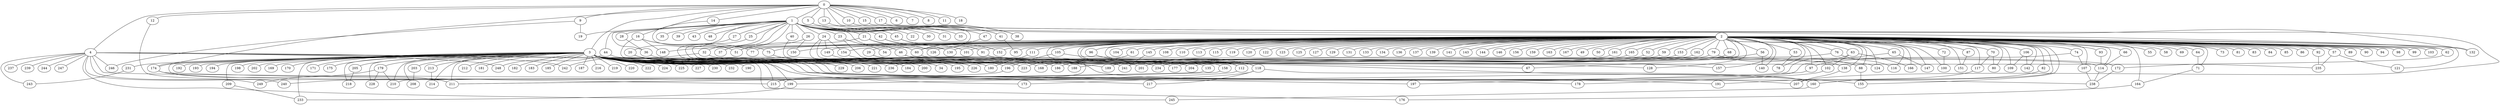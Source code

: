 
graph graphname {
    0 -- 1
0 -- 2
0 -- 3
0 -- 4
0 -- 5
0 -- 6
0 -- 7
0 -- 8
0 -- 9
0 -- 10
0 -- 11
0 -- 12
0 -- 13
0 -- 14
0 -- 15
0 -- 16
0 -- 17
0 -- 18
0 -- 174
1 -- 19
1 -- 20
1 -- 21
1 -- 22
1 -- 23
1 -- 24
1 -- 25
1 -- 26
1 -- 27
1 -- 28
1 -- 29
1 -- 30
1 -- 31
1 -- 32
1 -- 33
1 -- 34
1 -- 35
1 -- 36
1 -- 37
1 -- 38
1 -- 39
1 -- 40
1 -- 41
1 -- 42
1 -- 43
1 -- 44
1 -- 45
1 -- 46
1 -- 47
1 -- 48
2 -- 49
2 -- 50
2 -- 51
2 -- 52
2 -- 53
2 -- 54
2 -- 55
2 -- 56
2 -- 57
2 -- 58
2 -- 59
2 -- 60
2 -- 61
2 -- 62
2 -- 63
2 -- 64
2 -- 65
2 -- 66
2 -- 67
2 -- 68
2 -- 69
2 -- 70
2 -- 71
2 -- 72
2 -- 73
2 -- 74
2 -- 75
2 -- 76
2 -- 77
2 -- 78
2 -- 79
2 -- 80
2 -- 81
2 -- 82
2 -- 83
2 -- 84
2 -- 85
2 -- 86
2 -- 87
2 -- 88
2 -- 89
2 -- 90
2 -- 91
2 -- 92
2 -- 93
2 -- 94
2 -- 95
2 -- 96
2 -- 97
2 -- 98
2 -- 99
2 -- 100
2 -- 101
2 -- 102
2 -- 103
2 -- 104
2 -- 105
2 -- 106
2 -- 107
2 -- 108
2 -- 109
2 -- 110
2 -- 111
2 -- 112
2 -- 113
2 -- 114
2 -- 115
2 -- 116
2 -- 117
2 -- 118
2 -- 119
2 -- 120
2 -- 121
2 -- 122
2 -- 123
2 -- 124
2 -- 125
2 -- 126
2 -- 127
2 -- 128
2 -- 129
2 -- 130
2 -- 131
2 -- 132
2 -- 133
2 -- 134
2 -- 135
2 -- 136
2 -- 137
2 -- 138
2 -- 139
2 -- 140
2 -- 141
2 -- 142
2 -- 143
2 -- 144
2 -- 145
2 -- 146
2 -- 147
2 -- 148
2 -- 149
2 -- 150
2 -- 151
2 -- 152
2 -- 153
2 -- 154
2 -- 155
2 -- 156
2 -- 157
2 -- 158
2 -- 159
2 -- 160
2 -- 161
2 -- 162
2 -- 163
2 -- 164
2 -- 165
2 -- 166
2 -- 167
3 -- 168
3 -- 169
3 -- 170
3 -- 171
3 -- 172
3 -- 173
3 -- 174
3 -- 175
3 -- 176
3 -- 177
3 -- 178
3 -- 179
3 -- 180
3 -- 181
3 -- 182
3 -- 183
3 -- 184
3 -- 185
3 -- 186
3 -- 187
3 -- 188
3 -- 189
3 -- 190
3 -- 191
3 -- 192
3 -- 193
3 -- 194
3 -- 195
3 -- 196
3 -- 197
3 -- 198
3 -- 199
3 -- 200
3 -- 201
3 -- 202
3 -- 203
3 -- 204
3 -- 205
3 -- 206
3 -- 207
3 -- 208
3 -- 209
3 -- 210
3 -- 211
3 -- 212
3 -- 213
3 -- 214
3 -- 215
3 -- 216
3 -- 217
3 -- 218
3 -- 219
3 -- 220
3 -- 221
3 -- 222
3 -- 223
3 -- 224
3 -- 225
3 -- 226
3 -- 227
3 -- 228
3 -- 229
3 -- 230
3 -- 231
3 -- 232
3 -- 233
3 -- 234
3 -- 235
4 -- 236
4 -- 237
4 -- 238
4 -- 239
4 -- 240
4 -- 241
4 -- 242
4 -- 243
4 -- 244
4 -- 245
4 -- 246
4 -- 247
4 -- 248
4 -- 249
5 -- 41
9 -- 19
9 -- 246
10 -- 62
12 -- 211
13 -- 38
14 -- 75
15 -- 132
16 -- 51
16 -- 229
16 -- 148
16 -- 77
17 -- 207
20 -- 221
20 -- 34
20 -- 206
21 -- 51
21 -- 60
21 -- 126
23 -- 54
23 -- 241
24 -- 154
24 -- 223
24 -- 226
24 -- 149
25 -- 200
26 -- 37
26 -- 150
27 -- 184
28 -- 36
29 -- 155
29 -- 204
32 -- 242
32 -- 226
36 -- 112
40 -- 180
41 -- 95
42 -- 130
42 -- 101
44 -- 248
44 -- 199
45 -- 152
45 -- 91
46 -- 114
46 -- 215
46 -- 67
47 -- 60
52 -- 186
53 -- 78
56 -- 177
56 -- 140
57 -- 235
57 -- 121
59 -- 188
60 -- 128
61 -- 223
62 -- 172
63 -- 102
63 -- 166
63 -- 210
64 -- 71
65 -- 147
65 -- 215
66 -- 114
68 -- 234
70 -- 117
70 -- 80
71 -- 164
72 -- 100
74 -- 107
74 -- 97
75 -- 195
76 -- 204
76 -- 116
79 -- 88
79 -- 241
82 -- 160
87 -- 151
88 -- 155
91 -- 157
91 -- 138
92 -- 235
93 -- 114
96 -- 118
96 -- 112
97 -- 197
102 -- 178
105 -- 124
105 -- 196
106 -- 109
106 -- 142
107 -- 238
111 -- 180
112 -- 199
114 -- 238
117 -- 191
118 -- 160
118 -- 173
118 -- 217
135 -- 211
138 -- 207
145 -- 241
149 -- 180
153 -- 189
154 -- 160
158 -- 211
160 -- 245
161 -- 236
162 -- 201
164 -- 176
165 -- 168
172 -- 238
174 -- 211
174 -- 215
179 -- 249
179 -- 228
179 -- 210
196 -- 240
199 -- 233
203 -- 208
205 -- 218
209 -- 233
213 -- 214
231 -- 243

}
